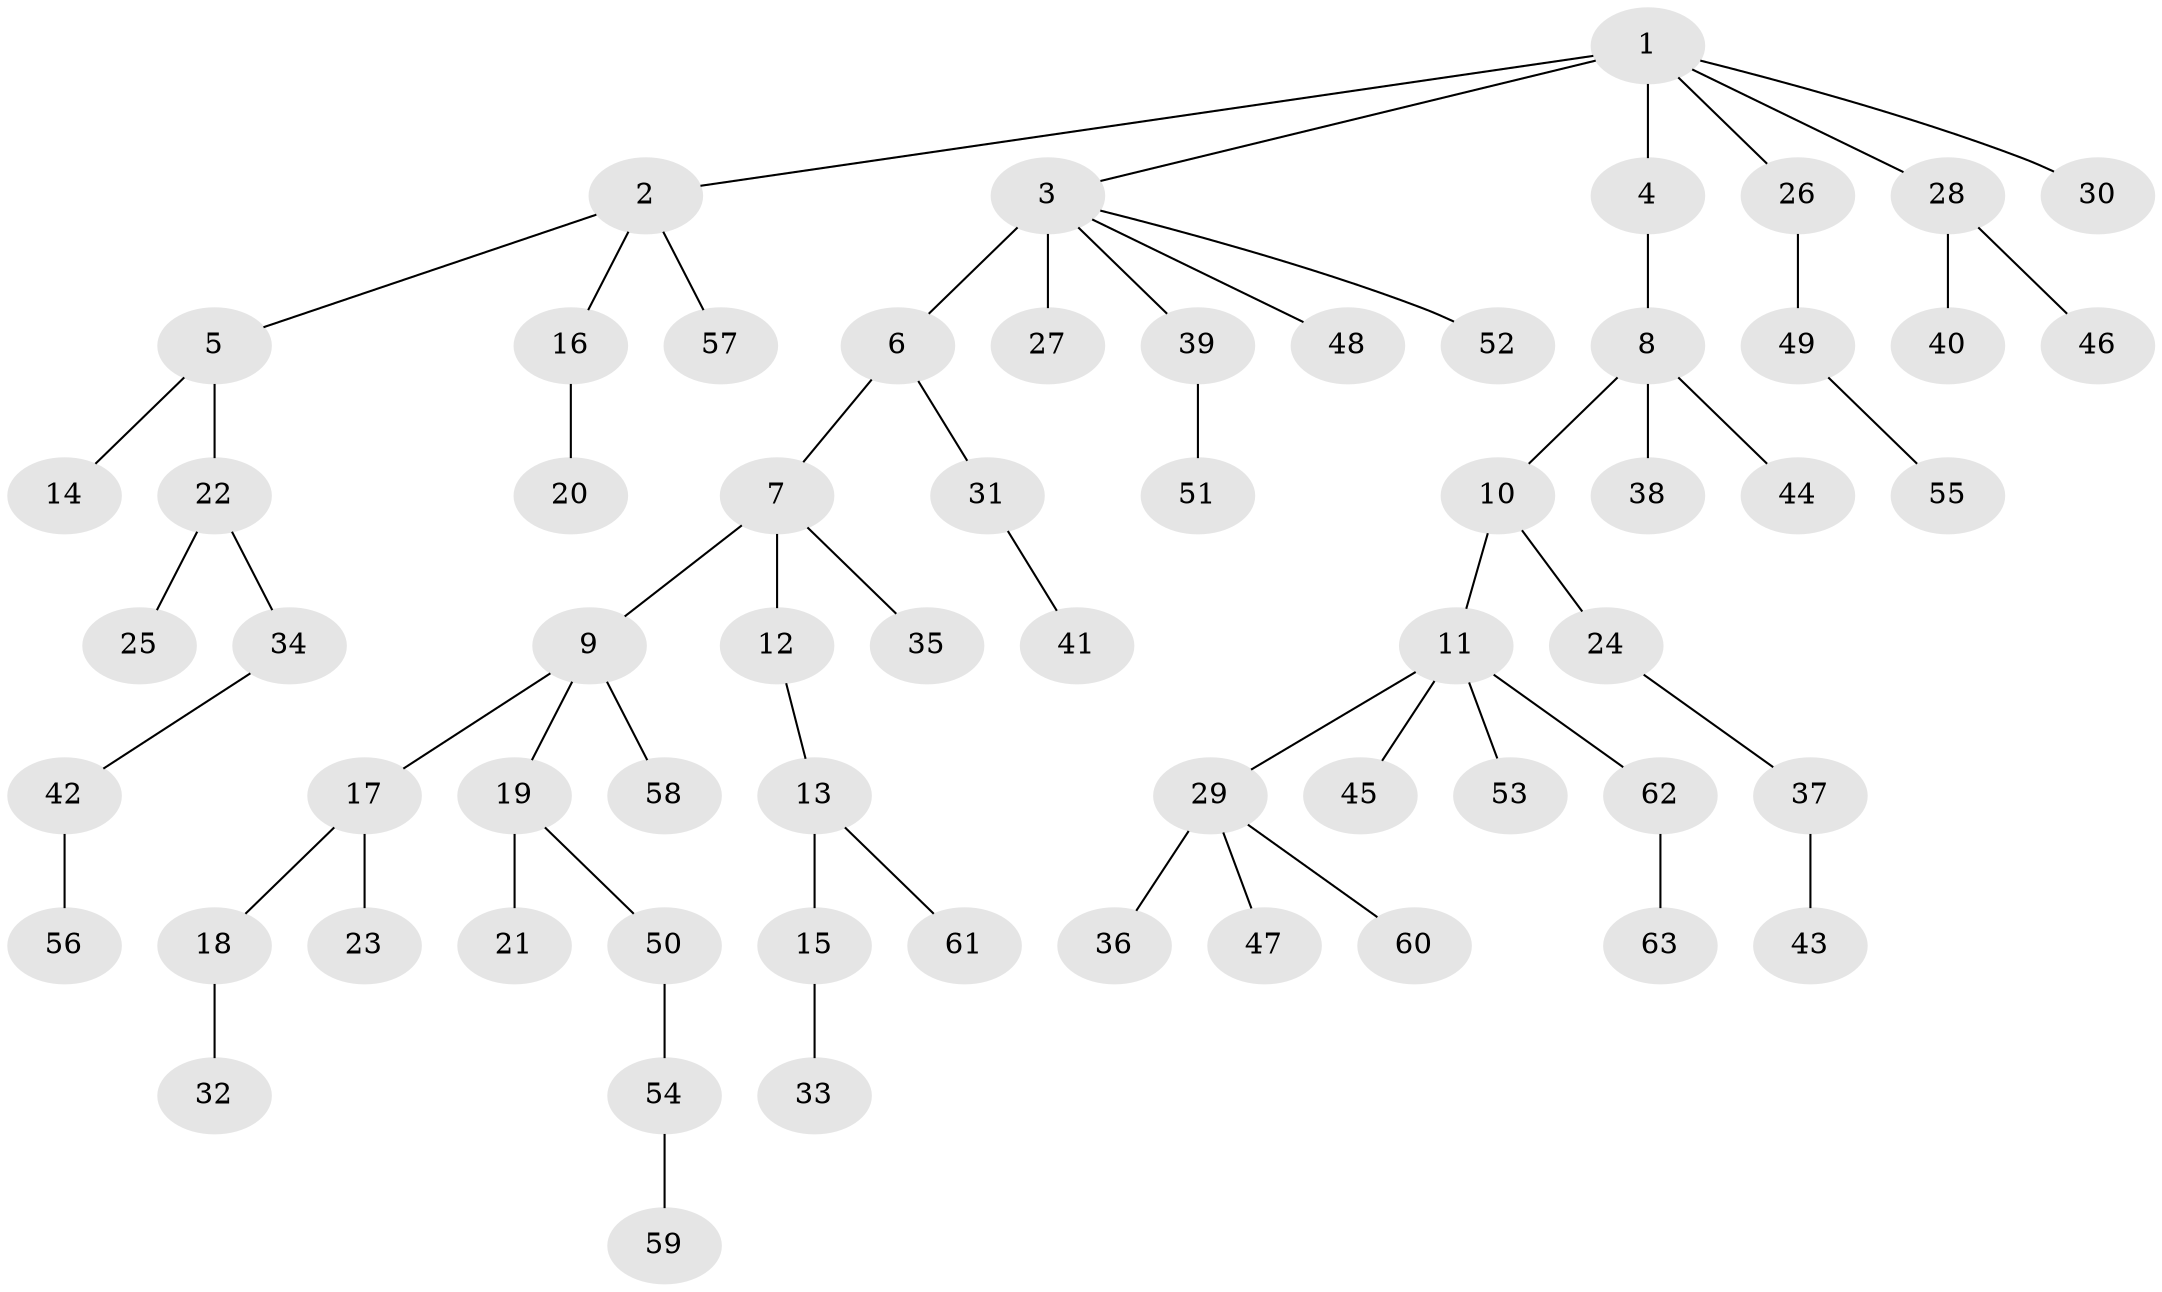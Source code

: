 // original degree distribution, {3: 0.14049586776859505, 5: 0.05785123966942149, 6: 0.01652892561983471, 4: 0.024793388429752067, 7: 0.008264462809917356, 1: 0.48760330578512395, 2: 0.2644628099173554}
// Generated by graph-tools (version 1.1) at 2025/37/03/09/25 02:37:07]
// undirected, 63 vertices, 62 edges
graph export_dot {
graph [start="1"]
  node [color=gray90,style=filled];
  1;
  2;
  3;
  4;
  5;
  6;
  7;
  8;
  9;
  10;
  11;
  12;
  13;
  14;
  15;
  16;
  17;
  18;
  19;
  20;
  21;
  22;
  23;
  24;
  25;
  26;
  27;
  28;
  29;
  30;
  31;
  32;
  33;
  34;
  35;
  36;
  37;
  38;
  39;
  40;
  41;
  42;
  43;
  44;
  45;
  46;
  47;
  48;
  49;
  50;
  51;
  52;
  53;
  54;
  55;
  56;
  57;
  58;
  59;
  60;
  61;
  62;
  63;
  1 -- 2 [weight=1.0];
  1 -- 3 [weight=1.0];
  1 -- 4 [weight=4.0];
  1 -- 26 [weight=1.0];
  1 -- 28 [weight=1.0];
  1 -- 30 [weight=1.0];
  2 -- 5 [weight=1.0];
  2 -- 16 [weight=1.0];
  2 -- 57 [weight=1.0];
  3 -- 6 [weight=4.0];
  3 -- 27 [weight=1.0];
  3 -- 39 [weight=1.0];
  3 -- 48 [weight=1.0];
  3 -- 52 [weight=1.0];
  4 -- 8 [weight=1.0];
  5 -- 14 [weight=1.0];
  5 -- 22 [weight=1.0];
  6 -- 7 [weight=1.0];
  6 -- 31 [weight=1.0];
  7 -- 9 [weight=1.0];
  7 -- 12 [weight=1.0];
  7 -- 35 [weight=1.0];
  8 -- 10 [weight=1.0];
  8 -- 38 [weight=1.0];
  8 -- 44 [weight=1.0];
  9 -- 17 [weight=1.0];
  9 -- 19 [weight=1.0];
  9 -- 58 [weight=1.0];
  10 -- 11 [weight=1.0];
  10 -- 24 [weight=2.0];
  11 -- 29 [weight=1.0];
  11 -- 45 [weight=1.0];
  11 -- 53 [weight=1.0];
  11 -- 62 [weight=1.0];
  12 -- 13 [weight=1.0];
  13 -- 15 [weight=1.0];
  13 -- 61 [weight=1.0];
  15 -- 33 [weight=2.0];
  16 -- 20 [weight=1.0];
  17 -- 18 [weight=1.0];
  17 -- 23 [weight=1.0];
  18 -- 32 [weight=1.0];
  19 -- 21 [weight=2.0];
  19 -- 50 [weight=1.0];
  22 -- 25 [weight=2.0];
  22 -- 34 [weight=1.0];
  24 -- 37 [weight=1.0];
  26 -- 49 [weight=1.0];
  28 -- 40 [weight=1.0];
  28 -- 46 [weight=1.0];
  29 -- 36 [weight=1.0];
  29 -- 47 [weight=1.0];
  29 -- 60 [weight=1.0];
  31 -- 41 [weight=1.0];
  34 -- 42 [weight=1.0];
  37 -- 43 [weight=1.0];
  39 -- 51 [weight=1.0];
  42 -- 56 [weight=2.0];
  49 -- 55 [weight=1.0];
  50 -- 54 [weight=1.0];
  54 -- 59 [weight=1.0];
  62 -- 63 [weight=1.0];
}
